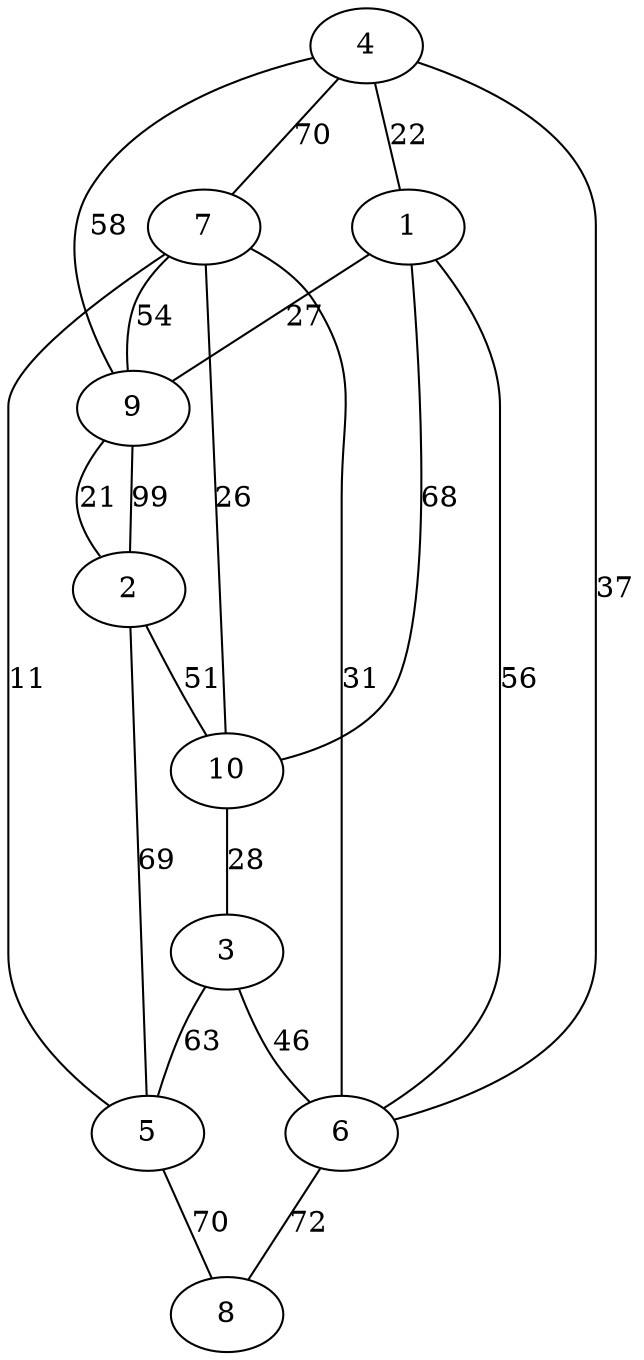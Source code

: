 graph City_Map {
	7
	9
	6
	1
	3
	8
	5
	2
	10
	4
	4 -- 6 [label=37]
	4 -- 7 [label=70]
	10 -- 3 [label=28]
	2 -- 10 [label=51]
	1 -- 9 [label=27]
	3 -- 6 [label=46]
	7 -- 10 [label=26]
	5 -- 7 [label=11]
	6 -- 7 [label=31]
	7 -- 9 [label=54]
	6 -- 8 [label=72]
	2 -- 5 [label=69]
	4 -- 1 [label=22]
	5 -- 8 [label=70]
	1 -- 10 [label=68]
	9 -- 2 [label=21]
	2 -- 9 [label=99]
	1 -- 6 [label=56]
	4 -- 9 [label=58]
	3 -- 5 [label=63]
}
